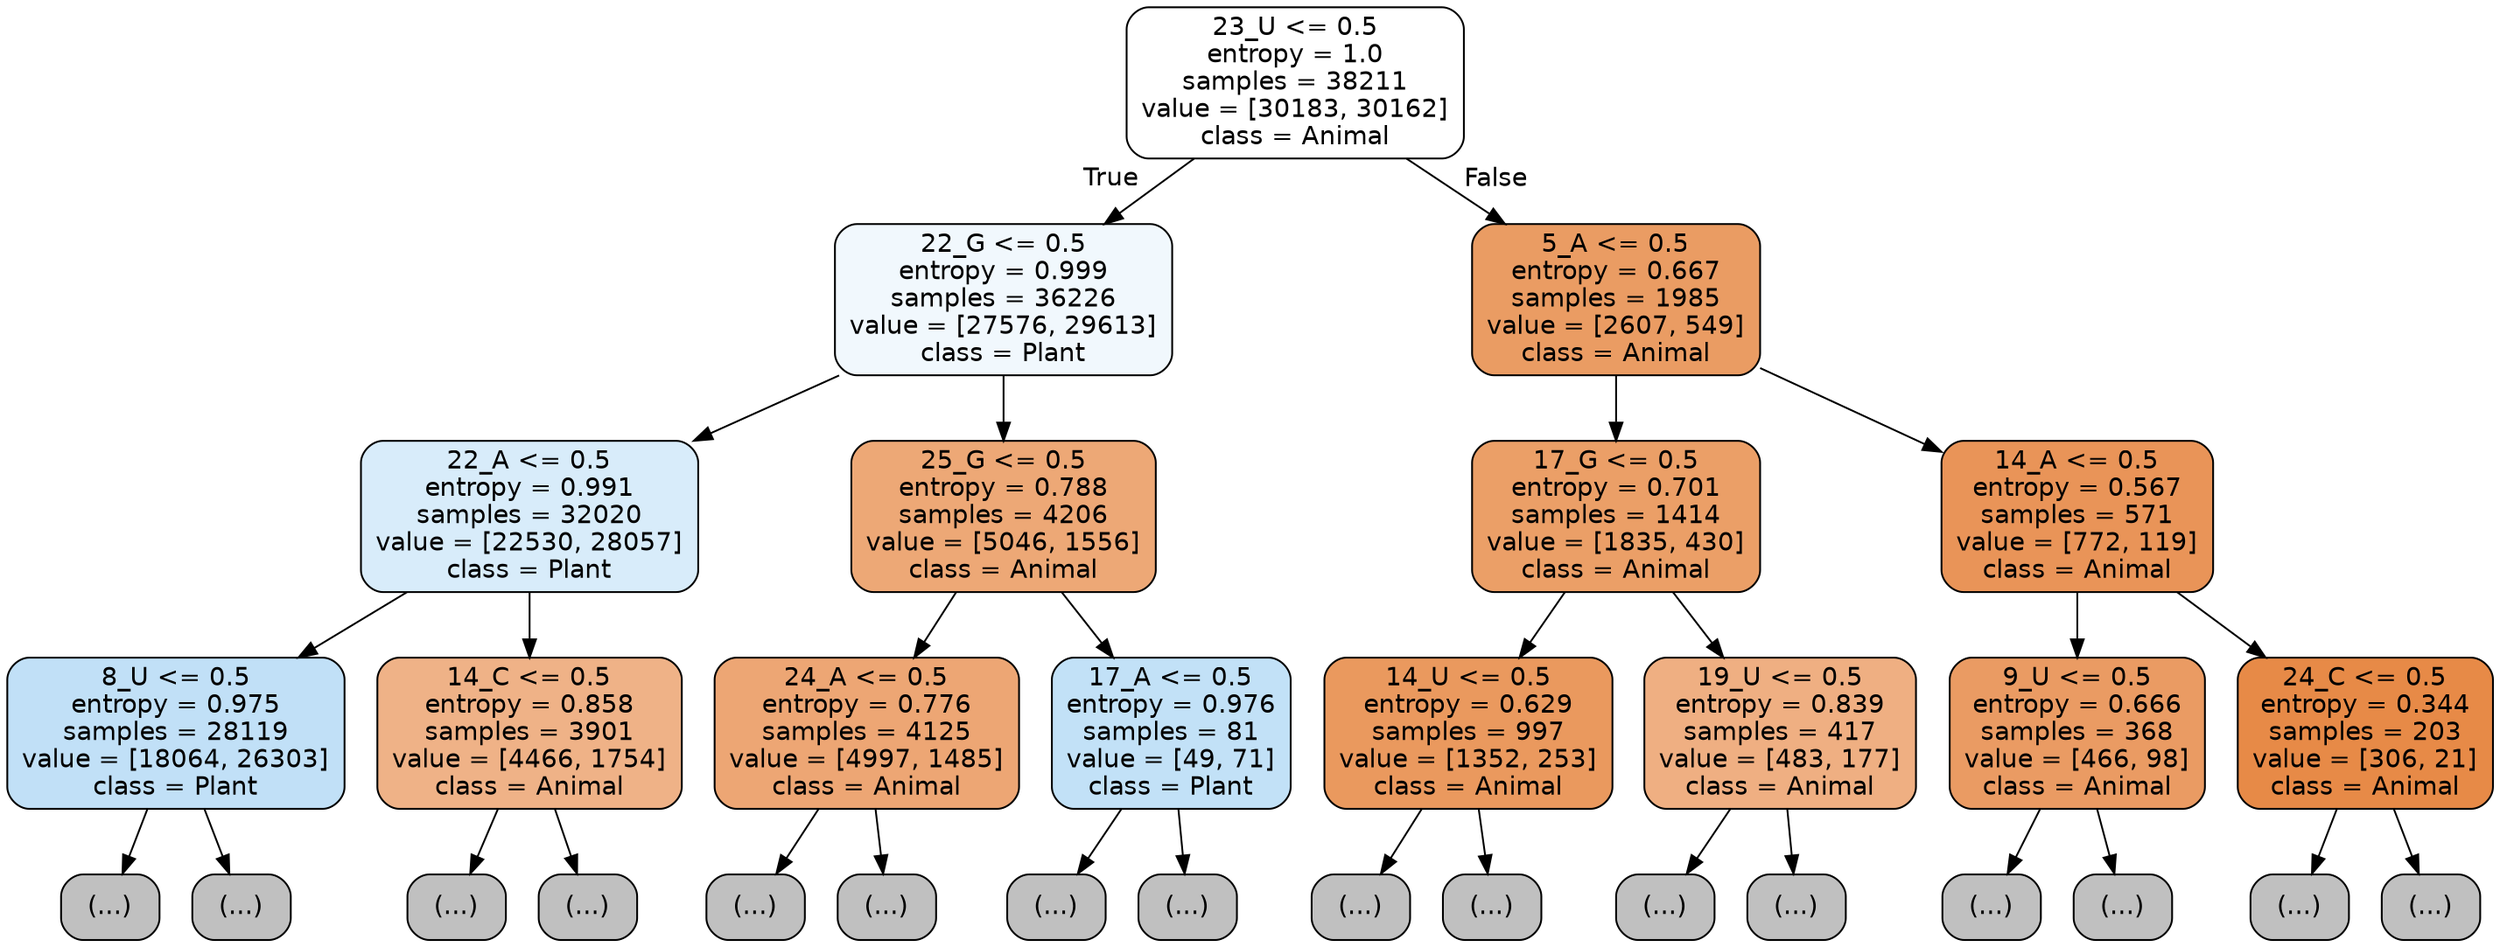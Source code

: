 digraph Tree {
node [shape=box, style="filled, rounded", color="black", fontname="helvetica"] ;
edge [fontname="helvetica"] ;
0 [label="23_U <= 0.5\nentropy = 1.0\nsamples = 38211\nvalue = [30183, 30162]\nclass = Animal", fillcolor="#ffffff"] ;
1 [label="22_G <= 0.5\nentropy = 0.999\nsamples = 36226\nvalue = [27576, 29613]\nclass = Plant", fillcolor="#f1f8fd"] ;
0 -> 1 [labeldistance=2.5, labelangle=45, headlabel="True"] ;
2 [label="22_A <= 0.5\nentropy = 0.991\nsamples = 32020\nvalue = [22530, 28057]\nclass = Plant", fillcolor="#d8ecfa"] ;
1 -> 2 ;
3 [label="8_U <= 0.5\nentropy = 0.975\nsamples = 28119\nvalue = [18064, 26303]\nclass = Plant", fillcolor="#c1e0f7"] ;
2 -> 3 ;
4 [label="(...)", fillcolor="#C0C0C0"] ;
3 -> 4 ;
9089 [label="(...)", fillcolor="#C0C0C0"] ;
3 -> 9089 ;
12446 [label="14_C <= 0.5\nentropy = 0.858\nsamples = 3901\nvalue = [4466, 1754]\nclass = Animal", fillcolor="#efb287"] ;
2 -> 12446 ;
12447 [label="(...)", fillcolor="#C0C0C0"] ;
12446 -> 12447 ;
13812 [label="(...)", fillcolor="#C0C0C0"] ;
12446 -> 13812 ;
14181 [label="25_G <= 0.5\nentropy = 0.788\nsamples = 4206\nvalue = [5046, 1556]\nclass = Animal", fillcolor="#eda876"] ;
1 -> 14181 ;
14182 [label="24_A <= 0.5\nentropy = 0.776\nsamples = 4125\nvalue = [4997, 1485]\nclass = Animal", fillcolor="#eda674"] ;
14181 -> 14182 ;
14183 [label="(...)", fillcolor="#C0C0C0"] ;
14182 -> 14183 ;
15786 [label="(...)", fillcolor="#C0C0C0"] ;
14182 -> 15786 ;
15845 [label="17_A <= 0.5\nentropy = 0.976\nsamples = 81\nvalue = [49, 71]\nclass = Plant", fillcolor="#c2e1f7"] ;
14181 -> 15845 ;
15846 [label="(...)", fillcolor="#C0C0C0"] ;
15845 -> 15846 ;
15883 [label="(...)", fillcolor="#C0C0C0"] ;
15845 -> 15883 ;
15890 [label="5_A <= 0.5\nentropy = 0.667\nsamples = 1985\nvalue = [2607, 549]\nclass = Animal", fillcolor="#ea9c63"] ;
0 -> 15890 [labeldistance=2.5, labelangle=-45, headlabel="False"] ;
15891 [label="17_G <= 0.5\nentropy = 0.701\nsamples = 1414\nvalue = [1835, 430]\nclass = Animal", fillcolor="#eb9f67"] ;
15890 -> 15891 ;
15892 [label="14_U <= 0.5\nentropy = 0.629\nsamples = 997\nvalue = [1352, 253]\nclass = Animal", fillcolor="#ea995e"] ;
15891 -> 15892 ;
15893 [label="(...)", fillcolor="#C0C0C0"] ;
15892 -> 15893 ;
16202 [label="(...)", fillcolor="#C0C0C0"] ;
15892 -> 16202 ;
16307 [label="19_U <= 0.5\nentropy = 0.839\nsamples = 417\nvalue = [483, 177]\nclass = Animal", fillcolor="#efaf82"] ;
15891 -> 16307 ;
16308 [label="(...)", fillcolor="#C0C0C0"] ;
16307 -> 16308 ;
16443 [label="(...)", fillcolor="#C0C0C0"] ;
16307 -> 16443 ;
16492 [label="14_A <= 0.5\nentropy = 0.567\nsamples = 571\nvalue = [772, 119]\nclass = Animal", fillcolor="#e99458"] ;
15890 -> 16492 ;
16493 [label="9_U <= 0.5\nentropy = 0.666\nsamples = 368\nvalue = [466, 98]\nclass = Animal", fillcolor="#ea9b63"] ;
16492 -> 16493 ;
16494 [label="(...)", fillcolor="#C0C0C0"] ;
16493 -> 16494 ;
16599 [label="(...)", fillcolor="#C0C0C0"] ;
16493 -> 16599 ;
16644 [label="24_C <= 0.5\nentropy = 0.344\nsamples = 203\nvalue = [306, 21]\nclass = Animal", fillcolor="#e78a47"] ;
16492 -> 16644 ;
16645 [label="(...)", fillcolor="#C0C0C0"] ;
16644 -> 16645 ;
16674 [label="(...)", fillcolor="#C0C0C0"] ;
16644 -> 16674 ;
}